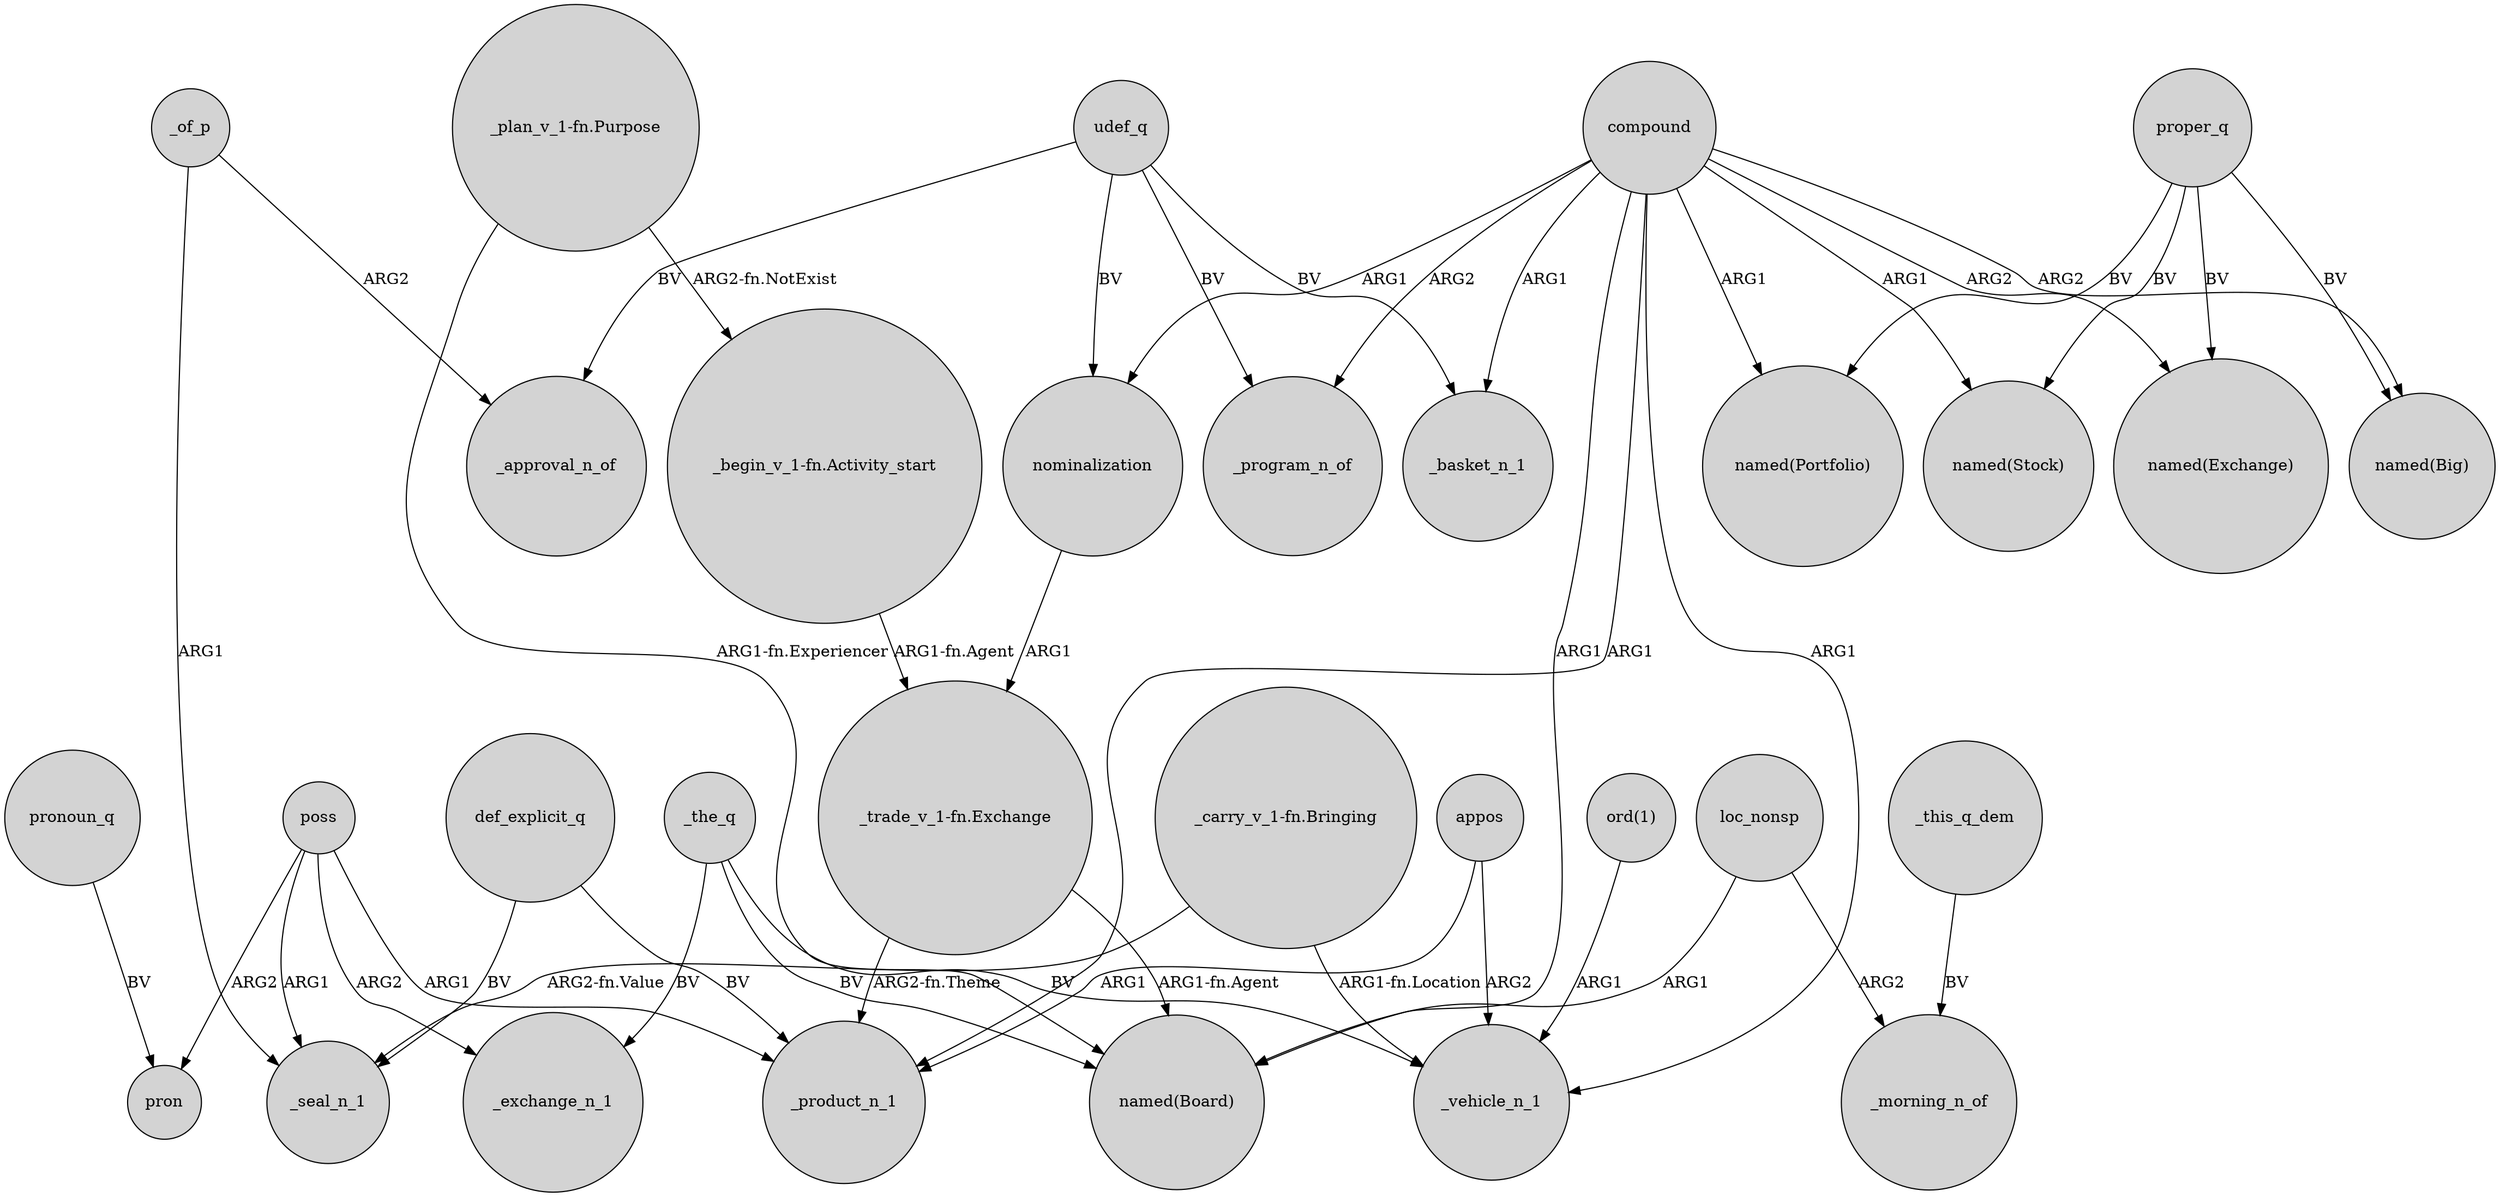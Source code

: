 digraph {
	node [shape=circle style=filled]
	"_carry_v_1-fn.Bringing" -> _vehicle_n_1 [label="ARG1-fn.Location"]
	"_plan_v_1-fn.Purpose" -> "named(Board)" [label="ARG1-fn.Experiencer"]
	"_begin_v_1-fn.Activity_start" -> "_trade_v_1-fn.Exchange" [label="ARG1-fn.Agent"]
	def_explicit_q -> _product_n_1 [label=BV]
	_the_q -> "named(Board)" [label=BV]
	compound -> _product_n_1 [label=ARG1]
	udef_q -> _basket_n_1 [label=BV]
	compound -> _program_n_of [label=ARG2]
	"_carry_v_1-fn.Bringing" -> _seal_n_1 [label="ARG2-fn.Value"]
	loc_nonsp -> "named(Board)" [label=ARG1]
	poss -> _product_n_1 [label=ARG1]
	poss -> pron [label=ARG2]
	compound -> _basket_n_1 [label=ARG1]
	proper_q -> "named(Stock)" [label=BV]
	compound -> "named(Exchange)" [label=ARG2]
	def_explicit_q -> _seal_n_1 [label=BV]
	compound -> "named(Portfolio)" [label=ARG1]
	udef_q -> _program_n_of [label=BV]
	loc_nonsp -> _morning_n_of [label=ARG2]
	proper_q -> "named(Exchange)" [label=BV]
	"ord(1)" -> _vehicle_n_1 [label=ARG1]
	compound -> _vehicle_n_1 [label=ARG1]
	_of_p -> _approval_n_of [label=ARG2]
	proper_q -> "named(Big)" [label=BV]
	_of_p -> _seal_n_1 [label=ARG1]
	pronoun_q -> pron [label=BV]
	compound -> "named(Board)" [label=ARG1]
	appos -> _product_n_1 [label=ARG1]
	_the_q -> _vehicle_n_1 [label=BV]
	"_trade_v_1-fn.Exchange" -> _product_n_1 [label="ARG2-fn.Theme"]
	appos -> _vehicle_n_1 [label=ARG2]
	udef_q -> nominalization [label=BV]
	poss -> _exchange_n_1 [label=ARG2]
	_the_q -> _exchange_n_1 [label=BV]
	compound -> "named(Stock)" [label=ARG1]
	"_trade_v_1-fn.Exchange" -> "named(Board)" [label="ARG1-fn.Agent"]
	poss -> _seal_n_1 [label=ARG1]
	_this_q_dem -> _morning_n_of [label=BV]
	nominalization -> "_trade_v_1-fn.Exchange" [label=ARG1]
	udef_q -> _approval_n_of [label=BV]
	compound -> "named(Big)" [label=ARG2]
	compound -> nominalization [label=ARG1]
	proper_q -> "named(Portfolio)" [label=BV]
	"_plan_v_1-fn.Purpose" -> "_begin_v_1-fn.Activity_start" [label="ARG2-fn.NotExist"]
}

